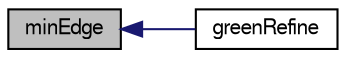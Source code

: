 digraph "minEdge"
{
  bgcolor="transparent";
  edge [fontname="FreeSans",fontsize="10",labelfontname="FreeSans",labelfontsize="10"];
  node [fontname="FreeSans",fontsize="10",shape=record];
  rankdir="LR";
  Node1625 [label="minEdge",height=0.2,width=0.4,color="black", fillcolor="grey75", style="filled", fontcolor="black"];
  Node1625 -> Node1626 [dir="back",color="midnightblue",fontsize="10",style="solid",fontname="FreeSans"];
  Node1626 [label="greenRefine",height=0.2,width=0.4,color="black",URL="$a25538.html#abfb8b3103f67e2652cfb672525ec5d43",tooltip="Refine edges by splitting to opposite vertex. "];
}
